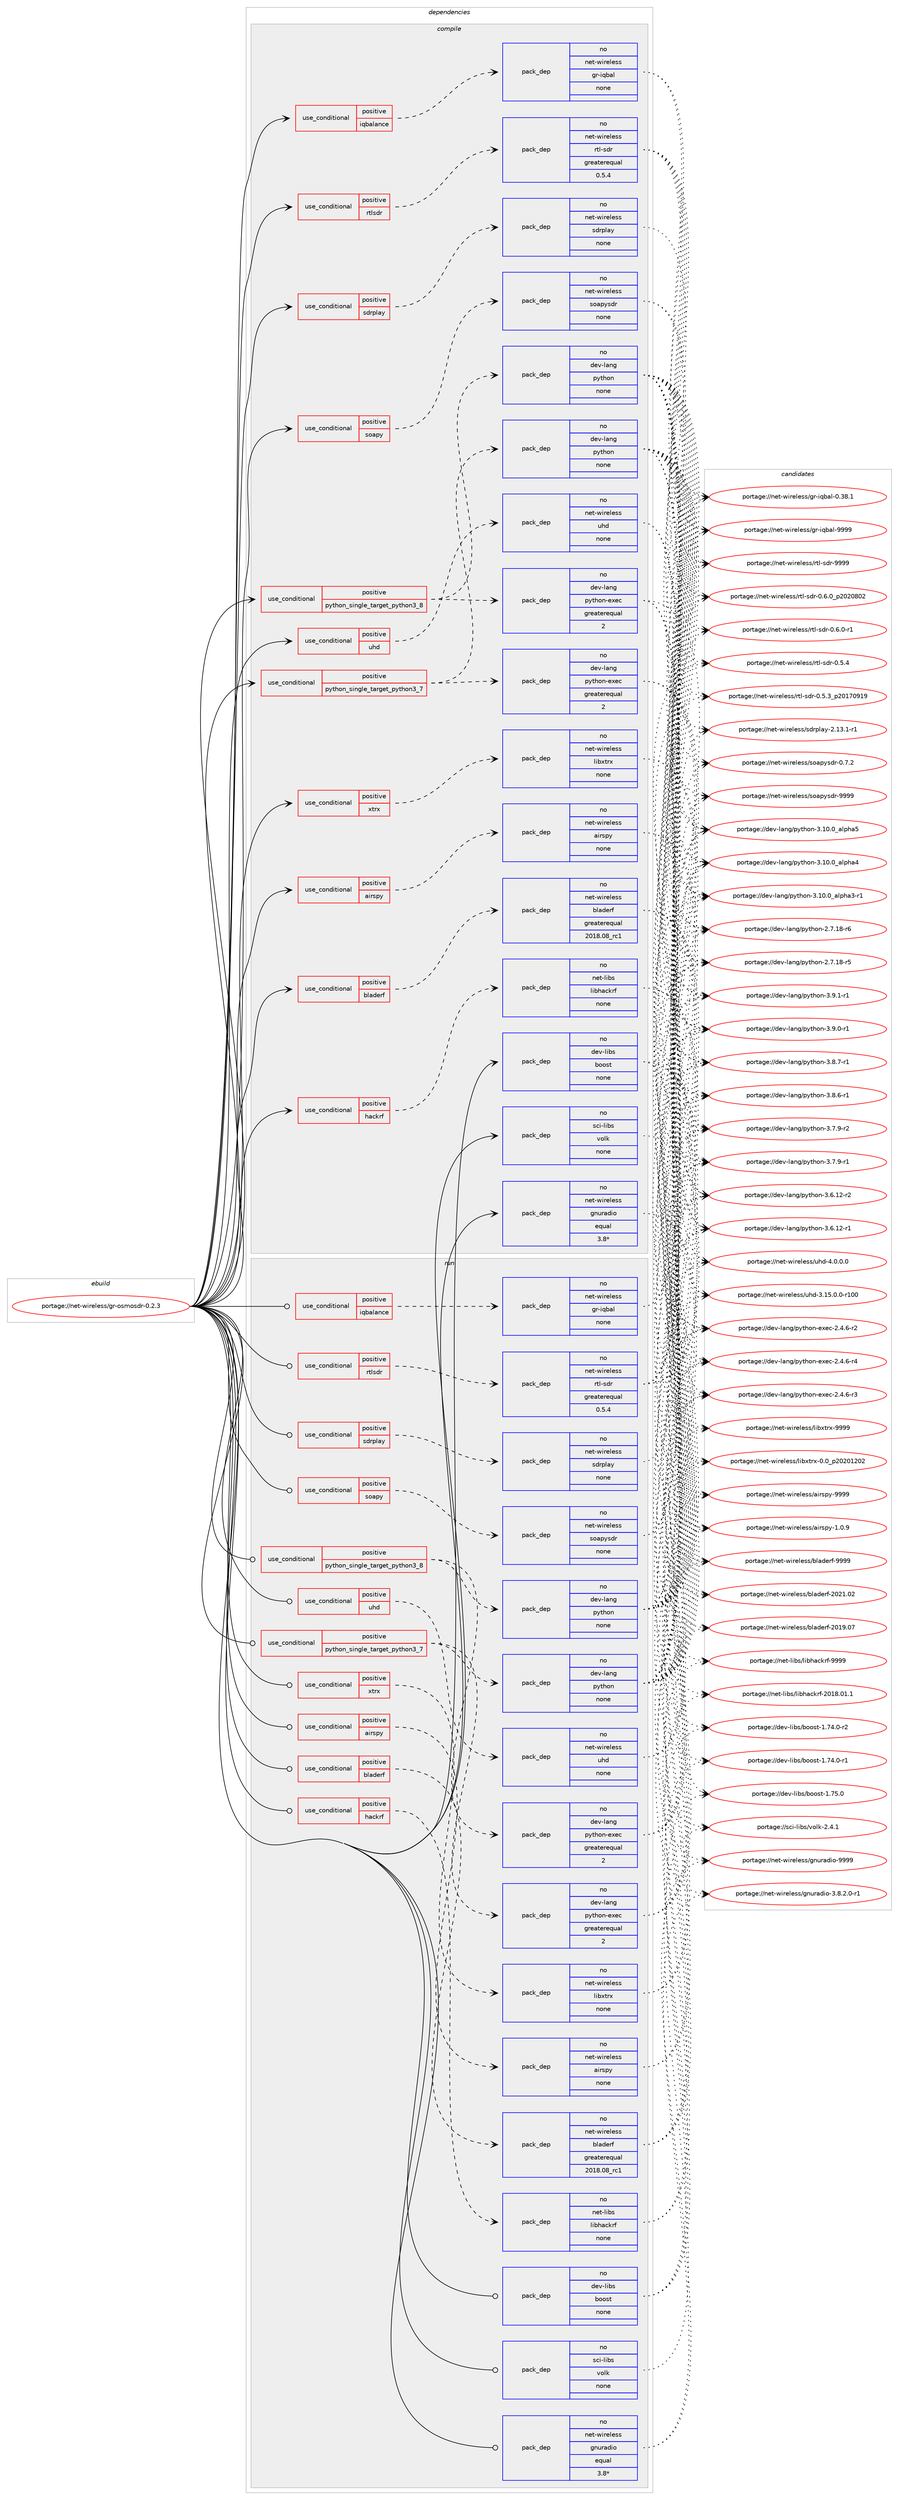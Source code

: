 digraph prolog {

# *************
# Graph options
# *************

newrank=true;
concentrate=true;
compound=true;
graph [rankdir=LR,fontname=Helvetica,fontsize=10,ranksep=1.5];#, ranksep=2.5, nodesep=0.2];
edge  [arrowhead=vee];
node  [fontname=Helvetica,fontsize=10];

# **********
# The ebuild
# **********

subgraph cluster_leftcol {
color=gray;
rank=same;
label=<<i>ebuild</i>>;
id [label="portage://net-wireless/gr-osmosdr-0.2.3", color=red, width=4, href="../net-wireless/gr-osmosdr-0.2.3.svg"];
}

# ****************
# The dependencies
# ****************

subgraph cluster_midcol {
color=gray;
label=<<i>dependencies</i>>;
subgraph cluster_compile {
fillcolor="#eeeeee";
style=filled;
label=<<i>compile</i>>;
subgraph cond3572 {
dependency12211 [label=<<TABLE BORDER="0" CELLBORDER="1" CELLSPACING="0" CELLPADDING="4"><TR><TD ROWSPAN="3" CELLPADDING="10">use_conditional</TD></TR><TR><TD>positive</TD></TR><TR><TD>airspy</TD></TR></TABLE>>, shape=none, color=red];
subgraph pack8531 {
dependency12212 [label=<<TABLE BORDER="0" CELLBORDER="1" CELLSPACING="0" CELLPADDING="4" WIDTH="220"><TR><TD ROWSPAN="6" CELLPADDING="30">pack_dep</TD></TR><TR><TD WIDTH="110">no</TD></TR><TR><TD>net-wireless</TD></TR><TR><TD>airspy</TD></TR><TR><TD>none</TD></TR><TR><TD></TD></TR></TABLE>>, shape=none, color=blue];
}
dependency12211:e -> dependency12212:w [weight=20,style="dashed",arrowhead="vee"];
}
id:e -> dependency12211:w [weight=20,style="solid",arrowhead="vee"];
subgraph cond3573 {
dependency12213 [label=<<TABLE BORDER="0" CELLBORDER="1" CELLSPACING="0" CELLPADDING="4"><TR><TD ROWSPAN="3" CELLPADDING="10">use_conditional</TD></TR><TR><TD>positive</TD></TR><TR><TD>bladerf</TD></TR></TABLE>>, shape=none, color=red];
subgraph pack8532 {
dependency12214 [label=<<TABLE BORDER="0" CELLBORDER="1" CELLSPACING="0" CELLPADDING="4" WIDTH="220"><TR><TD ROWSPAN="6" CELLPADDING="30">pack_dep</TD></TR><TR><TD WIDTH="110">no</TD></TR><TR><TD>net-wireless</TD></TR><TR><TD>bladerf</TD></TR><TR><TD>greaterequal</TD></TR><TR><TD>2018.08_rc1</TD></TR></TABLE>>, shape=none, color=blue];
}
dependency12213:e -> dependency12214:w [weight=20,style="dashed",arrowhead="vee"];
}
id:e -> dependency12213:w [weight=20,style="solid",arrowhead="vee"];
subgraph cond3574 {
dependency12215 [label=<<TABLE BORDER="0" CELLBORDER="1" CELLSPACING="0" CELLPADDING="4"><TR><TD ROWSPAN="3" CELLPADDING="10">use_conditional</TD></TR><TR><TD>positive</TD></TR><TR><TD>hackrf</TD></TR></TABLE>>, shape=none, color=red];
subgraph pack8533 {
dependency12216 [label=<<TABLE BORDER="0" CELLBORDER="1" CELLSPACING="0" CELLPADDING="4" WIDTH="220"><TR><TD ROWSPAN="6" CELLPADDING="30">pack_dep</TD></TR><TR><TD WIDTH="110">no</TD></TR><TR><TD>net-libs</TD></TR><TR><TD>libhackrf</TD></TR><TR><TD>none</TD></TR><TR><TD></TD></TR></TABLE>>, shape=none, color=blue];
}
dependency12215:e -> dependency12216:w [weight=20,style="dashed",arrowhead="vee"];
}
id:e -> dependency12215:w [weight=20,style="solid",arrowhead="vee"];
subgraph cond3575 {
dependency12217 [label=<<TABLE BORDER="0" CELLBORDER="1" CELLSPACING="0" CELLPADDING="4"><TR><TD ROWSPAN="3" CELLPADDING="10">use_conditional</TD></TR><TR><TD>positive</TD></TR><TR><TD>iqbalance</TD></TR></TABLE>>, shape=none, color=red];
subgraph pack8534 {
dependency12218 [label=<<TABLE BORDER="0" CELLBORDER="1" CELLSPACING="0" CELLPADDING="4" WIDTH="220"><TR><TD ROWSPAN="6" CELLPADDING="30">pack_dep</TD></TR><TR><TD WIDTH="110">no</TD></TR><TR><TD>net-wireless</TD></TR><TR><TD>gr-iqbal</TD></TR><TR><TD>none</TD></TR><TR><TD></TD></TR></TABLE>>, shape=none, color=blue];
}
dependency12217:e -> dependency12218:w [weight=20,style="dashed",arrowhead="vee"];
}
id:e -> dependency12217:w [weight=20,style="solid",arrowhead="vee"];
subgraph cond3576 {
dependency12219 [label=<<TABLE BORDER="0" CELLBORDER="1" CELLSPACING="0" CELLPADDING="4"><TR><TD ROWSPAN="3" CELLPADDING="10">use_conditional</TD></TR><TR><TD>positive</TD></TR><TR><TD>python_single_target_python3_7</TD></TR></TABLE>>, shape=none, color=red];
subgraph pack8535 {
dependency12220 [label=<<TABLE BORDER="0" CELLBORDER="1" CELLSPACING="0" CELLPADDING="4" WIDTH="220"><TR><TD ROWSPAN="6" CELLPADDING="30">pack_dep</TD></TR><TR><TD WIDTH="110">no</TD></TR><TR><TD>dev-lang</TD></TR><TR><TD>python</TD></TR><TR><TD>none</TD></TR><TR><TD></TD></TR></TABLE>>, shape=none, color=blue];
}
dependency12219:e -> dependency12220:w [weight=20,style="dashed",arrowhead="vee"];
subgraph pack8536 {
dependency12221 [label=<<TABLE BORDER="0" CELLBORDER="1" CELLSPACING="0" CELLPADDING="4" WIDTH="220"><TR><TD ROWSPAN="6" CELLPADDING="30">pack_dep</TD></TR><TR><TD WIDTH="110">no</TD></TR><TR><TD>dev-lang</TD></TR><TR><TD>python-exec</TD></TR><TR><TD>greaterequal</TD></TR><TR><TD>2</TD></TR></TABLE>>, shape=none, color=blue];
}
dependency12219:e -> dependency12221:w [weight=20,style="dashed",arrowhead="vee"];
}
id:e -> dependency12219:w [weight=20,style="solid",arrowhead="vee"];
subgraph cond3577 {
dependency12222 [label=<<TABLE BORDER="0" CELLBORDER="1" CELLSPACING="0" CELLPADDING="4"><TR><TD ROWSPAN="3" CELLPADDING="10">use_conditional</TD></TR><TR><TD>positive</TD></TR><TR><TD>python_single_target_python3_8</TD></TR></TABLE>>, shape=none, color=red];
subgraph pack8537 {
dependency12223 [label=<<TABLE BORDER="0" CELLBORDER="1" CELLSPACING="0" CELLPADDING="4" WIDTH="220"><TR><TD ROWSPAN="6" CELLPADDING="30">pack_dep</TD></TR><TR><TD WIDTH="110">no</TD></TR><TR><TD>dev-lang</TD></TR><TR><TD>python</TD></TR><TR><TD>none</TD></TR><TR><TD></TD></TR></TABLE>>, shape=none, color=blue];
}
dependency12222:e -> dependency12223:w [weight=20,style="dashed",arrowhead="vee"];
subgraph pack8538 {
dependency12224 [label=<<TABLE BORDER="0" CELLBORDER="1" CELLSPACING="0" CELLPADDING="4" WIDTH="220"><TR><TD ROWSPAN="6" CELLPADDING="30">pack_dep</TD></TR><TR><TD WIDTH="110">no</TD></TR><TR><TD>dev-lang</TD></TR><TR><TD>python-exec</TD></TR><TR><TD>greaterequal</TD></TR><TR><TD>2</TD></TR></TABLE>>, shape=none, color=blue];
}
dependency12222:e -> dependency12224:w [weight=20,style="dashed",arrowhead="vee"];
}
id:e -> dependency12222:w [weight=20,style="solid",arrowhead="vee"];
subgraph cond3578 {
dependency12225 [label=<<TABLE BORDER="0" CELLBORDER="1" CELLSPACING="0" CELLPADDING="4"><TR><TD ROWSPAN="3" CELLPADDING="10">use_conditional</TD></TR><TR><TD>positive</TD></TR><TR><TD>rtlsdr</TD></TR></TABLE>>, shape=none, color=red];
subgraph pack8539 {
dependency12226 [label=<<TABLE BORDER="0" CELLBORDER="1" CELLSPACING="0" CELLPADDING="4" WIDTH="220"><TR><TD ROWSPAN="6" CELLPADDING="30">pack_dep</TD></TR><TR><TD WIDTH="110">no</TD></TR><TR><TD>net-wireless</TD></TR><TR><TD>rtl-sdr</TD></TR><TR><TD>greaterequal</TD></TR><TR><TD>0.5.4</TD></TR></TABLE>>, shape=none, color=blue];
}
dependency12225:e -> dependency12226:w [weight=20,style="dashed",arrowhead="vee"];
}
id:e -> dependency12225:w [weight=20,style="solid",arrowhead="vee"];
subgraph cond3579 {
dependency12227 [label=<<TABLE BORDER="0" CELLBORDER="1" CELLSPACING="0" CELLPADDING="4"><TR><TD ROWSPAN="3" CELLPADDING="10">use_conditional</TD></TR><TR><TD>positive</TD></TR><TR><TD>sdrplay</TD></TR></TABLE>>, shape=none, color=red];
subgraph pack8540 {
dependency12228 [label=<<TABLE BORDER="0" CELLBORDER="1" CELLSPACING="0" CELLPADDING="4" WIDTH="220"><TR><TD ROWSPAN="6" CELLPADDING="30">pack_dep</TD></TR><TR><TD WIDTH="110">no</TD></TR><TR><TD>net-wireless</TD></TR><TR><TD>sdrplay</TD></TR><TR><TD>none</TD></TR><TR><TD></TD></TR></TABLE>>, shape=none, color=blue];
}
dependency12227:e -> dependency12228:w [weight=20,style="dashed",arrowhead="vee"];
}
id:e -> dependency12227:w [weight=20,style="solid",arrowhead="vee"];
subgraph cond3580 {
dependency12229 [label=<<TABLE BORDER="0" CELLBORDER="1" CELLSPACING="0" CELLPADDING="4"><TR><TD ROWSPAN="3" CELLPADDING="10">use_conditional</TD></TR><TR><TD>positive</TD></TR><TR><TD>soapy</TD></TR></TABLE>>, shape=none, color=red];
subgraph pack8541 {
dependency12230 [label=<<TABLE BORDER="0" CELLBORDER="1" CELLSPACING="0" CELLPADDING="4" WIDTH="220"><TR><TD ROWSPAN="6" CELLPADDING="30">pack_dep</TD></TR><TR><TD WIDTH="110">no</TD></TR><TR><TD>net-wireless</TD></TR><TR><TD>soapysdr</TD></TR><TR><TD>none</TD></TR><TR><TD></TD></TR></TABLE>>, shape=none, color=blue];
}
dependency12229:e -> dependency12230:w [weight=20,style="dashed",arrowhead="vee"];
}
id:e -> dependency12229:w [weight=20,style="solid",arrowhead="vee"];
subgraph cond3581 {
dependency12231 [label=<<TABLE BORDER="0" CELLBORDER="1" CELLSPACING="0" CELLPADDING="4"><TR><TD ROWSPAN="3" CELLPADDING="10">use_conditional</TD></TR><TR><TD>positive</TD></TR><TR><TD>uhd</TD></TR></TABLE>>, shape=none, color=red];
subgraph pack8542 {
dependency12232 [label=<<TABLE BORDER="0" CELLBORDER="1" CELLSPACING="0" CELLPADDING="4" WIDTH="220"><TR><TD ROWSPAN="6" CELLPADDING="30">pack_dep</TD></TR><TR><TD WIDTH="110">no</TD></TR><TR><TD>net-wireless</TD></TR><TR><TD>uhd</TD></TR><TR><TD>none</TD></TR><TR><TD></TD></TR></TABLE>>, shape=none, color=blue];
}
dependency12231:e -> dependency12232:w [weight=20,style="dashed",arrowhead="vee"];
}
id:e -> dependency12231:w [weight=20,style="solid",arrowhead="vee"];
subgraph cond3582 {
dependency12233 [label=<<TABLE BORDER="0" CELLBORDER="1" CELLSPACING="0" CELLPADDING="4"><TR><TD ROWSPAN="3" CELLPADDING="10">use_conditional</TD></TR><TR><TD>positive</TD></TR><TR><TD>xtrx</TD></TR></TABLE>>, shape=none, color=red];
subgraph pack8543 {
dependency12234 [label=<<TABLE BORDER="0" CELLBORDER="1" CELLSPACING="0" CELLPADDING="4" WIDTH="220"><TR><TD ROWSPAN="6" CELLPADDING="30">pack_dep</TD></TR><TR><TD WIDTH="110">no</TD></TR><TR><TD>net-wireless</TD></TR><TR><TD>libxtrx</TD></TR><TR><TD>none</TD></TR><TR><TD></TD></TR></TABLE>>, shape=none, color=blue];
}
dependency12233:e -> dependency12234:w [weight=20,style="dashed",arrowhead="vee"];
}
id:e -> dependency12233:w [weight=20,style="solid",arrowhead="vee"];
subgraph pack8544 {
dependency12235 [label=<<TABLE BORDER="0" CELLBORDER="1" CELLSPACING="0" CELLPADDING="4" WIDTH="220"><TR><TD ROWSPAN="6" CELLPADDING="30">pack_dep</TD></TR><TR><TD WIDTH="110">no</TD></TR><TR><TD>dev-libs</TD></TR><TR><TD>boost</TD></TR><TR><TD>none</TD></TR><TR><TD></TD></TR></TABLE>>, shape=none, color=blue];
}
id:e -> dependency12235:w [weight=20,style="solid",arrowhead="vee"];
subgraph pack8545 {
dependency12236 [label=<<TABLE BORDER="0" CELLBORDER="1" CELLSPACING="0" CELLPADDING="4" WIDTH="220"><TR><TD ROWSPAN="6" CELLPADDING="30">pack_dep</TD></TR><TR><TD WIDTH="110">no</TD></TR><TR><TD>net-wireless</TD></TR><TR><TD>gnuradio</TD></TR><TR><TD>equal</TD></TR><TR><TD>3.8*</TD></TR></TABLE>>, shape=none, color=blue];
}
id:e -> dependency12236:w [weight=20,style="solid",arrowhead="vee"];
subgraph pack8546 {
dependency12237 [label=<<TABLE BORDER="0" CELLBORDER="1" CELLSPACING="0" CELLPADDING="4" WIDTH="220"><TR><TD ROWSPAN="6" CELLPADDING="30">pack_dep</TD></TR><TR><TD WIDTH="110">no</TD></TR><TR><TD>sci-libs</TD></TR><TR><TD>volk</TD></TR><TR><TD>none</TD></TR><TR><TD></TD></TR></TABLE>>, shape=none, color=blue];
}
id:e -> dependency12237:w [weight=20,style="solid",arrowhead="vee"];
}
subgraph cluster_compileandrun {
fillcolor="#eeeeee";
style=filled;
label=<<i>compile and run</i>>;
}
subgraph cluster_run {
fillcolor="#eeeeee";
style=filled;
label=<<i>run</i>>;
subgraph cond3583 {
dependency12238 [label=<<TABLE BORDER="0" CELLBORDER="1" CELLSPACING="0" CELLPADDING="4"><TR><TD ROWSPAN="3" CELLPADDING="10">use_conditional</TD></TR><TR><TD>positive</TD></TR><TR><TD>airspy</TD></TR></TABLE>>, shape=none, color=red];
subgraph pack8547 {
dependency12239 [label=<<TABLE BORDER="0" CELLBORDER="1" CELLSPACING="0" CELLPADDING="4" WIDTH="220"><TR><TD ROWSPAN="6" CELLPADDING="30">pack_dep</TD></TR><TR><TD WIDTH="110">no</TD></TR><TR><TD>net-wireless</TD></TR><TR><TD>airspy</TD></TR><TR><TD>none</TD></TR><TR><TD></TD></TR></TABLE>>, shape=none, color=blue];
}
dependency12238:e -> dependency12239:w [weight=20,style="dashed",arrowhead="vee"];
}
id:e -> dependency12238:w [weight=20,style="solid",arrowhead="odot"];
subgraph cond3584 {
dependency12240 [label=<<TABLE BORDER="0" CELLBORDER="1" CELLSPACING="0" CELLPADDING="4"><TR><TD ROWSPAN="3" CELLPADDING="10">use_conditional</TD></TR><TR><TD>positive</TD></TR><TR><TD>bladerf</TD></TR></TABLE>>, shape=none, color=red];
subgraph pack8548 {
dependency12241 [label=<<TABLE BORDER="0" CELLBORDER="1" CELLSPACING="0" CELLPADDING="4" WIDTH="220"><TR><TD ROWSPAN="6" CELLPADDING="30">pack_dep</TD></TR><TR><TD WIDTH="110">no</TD></TR><TR><TD>net-wireless</TD></TR><TR><TD>bladerf</TD></TR><TR><TD>greaterequal</TD></TR><TR><TD>2018.08_rc1</TD></TR></TABLE>>, shape=none, color=blue];
}
dependency12240:e -> dependency12241:w [weight=20,style="dashed",arrowhead="vee"];
}
id:e -> dependency12240:w [weight=20,style="solid",arrowhead="odot"];
subgraph cond3585 {
dependency12242 [label=<<TABLE BORDER="0" CELLBORDER="1" CELLSPACING="0" CELLPADDING="4"><TR><TD ROWSPAN="3" CELLPADDING="10">use_conditional</TD></TR><TR><TD>positive</TD></TR><TR><TD>hackrf</TD></TR></TABLE>>, shape=none, color=red];
subgraph pack8549 {
dependency12243 [label=<<TABLE BORDER="0" CELLBORDER="1" CELLSPACING="0" CELLPADDING="4" WIDTH="220"><TR><TD ROWSPAN="6" CELLPADDING="30">pack_dep</TD></TR><TR><TD WIDTH="110">no</TD></TR><TR><TD>net-libs</TD></TR><TR><TD>libhackrf</TD></TR><TR><TD>none</TD></TR><TR><TD></TD></TR></TABLE>>, shape=none, color=blue];
}
dependency12242:e -> dependency12243:w [weight=20,style="dashed",arrowhead="vee"];
}
id:e -> dependency12242:w [weight=20,style="solid",arrowhead="odot"];
subgraph cond3586 {
dependency12244 [label=<<TABLE BORDER="0" CELLBORDER="1" CELLSPACING="0" CELLPADDING="4"><TR><TD ROWSPAN="3" CELLPADDING="10">use_conditional</TD></TR><TR><TD>positive</TD></TR><TR><TD>iqbalance</TD></TR></TABLE>>, shape=none, color=red];
subgraph pack8550 {
dependency12245 [label=<<TABLE BORDER="0" CELLBORDER="1" CELLSPACING="0" CELLPADDING="4" WIDTH="220"><TR><TD ROWSPAN="6" CELLPADDING="30">pack_dep</TD></TR><TR><TD WIDTH="110">no</TD></TR><TR><TD>net-wireless</TD></TR><TR><TD>gr-iqbal</TD></TR><TR><TD>none</TD></TR><TR><TD></TD></TR></TABLE>>, shape=none, color=blue];
}
dependency12244:e -> dependency12245:w [weight=20,style="dashed",arrowhead="vee"];
}
id:e -> dependency12244:w [weight=20,style="solid",arrowhead="odot"];
subgraph cond3587 {
dependency12246 [label=<<TABLE BORDER="0" CELLBORDER="1" CELLSPACING="0" CELLPADDING="4"><TR><TD ROWSPAN="3" CELLPADDING="10">use_conditional</TD></TR><TR><TD>positive</TD></TR><TR><TD>python_single_target_python3_7</TD></TR></TABLE>>, shape=none, color=red];
subgraph pack8551 {
dependency12247 [label=<<TABLE BORDER="0" CELLBORDER="1" CELLSPACING="0" CELLPADDING="4" WIDTH="220"><TR><TD ROWSPAN="6" CELLPADDING="30">pack_dep</TD></TR><TR><TD WIDTH="110">no</TD></TR><TR><TD>dev-lang</TD></TR><TR><TD>python</TD></TR><TR><TD>none</TD></TR><TR><TD></TD></TR></TABLE>>, shape=none, color=blue];
}
dependency12246:e -> dependency12247:w [weight=20,style="dashed",arrowhead="vee"];
subgraph pack8552 {
dependency12248 [label=<<TABLE BORDER="0" CELLBORDER="1" CELLSPACING="0" CELLPADDING="4" WIDTH="220"><TR><TD ROWSPAN="6" CELLPADDING="30">pack_dep</TD></TR><TR><TD WIDTH="110">no</TD></TR><TR><TD>dev-lang</TD></TR><TR><TD>python-exec</TD></TR><TR><TD>greaterequal</TD></TR><TR><TD>2</TD></TR></TABLE>>, shape=none, color=blue];
}
dependency12246:e -> dependency12248:w [weight=20,style="dashed",arrowhead="vee"];
}
id:e -> dependency12246:w [weight=20,style="solid",arrowhead="odot"];
subgraph cond3588 {
dependency12249 [label=<<TABLE BORDER="0" CELLBORDER="1" CELLSPACING="0" CELLPADDING="4"><TR><TD ROWSPAN="3" CELLPADDING="10">use_conditional</TD></TR><TR><TD>positive</TD></TR><TR><TD>python_single_target_python3_8</TD></TR></TABLE>>, shape=none, color=red];
subgraph pack8553 {
dependency12250 [label=<<TABLE BORDER="0" CELLBORDER="1" CELLSPACING="0" CELLPADDING="4" WIDTH="220"><TR><TD ROWSPAN="6" CELLPADDING="30">pack_dep</TD></TR><TR><TD WIDTH="110">no</TD></TR><TR><TD>dev-lang</TD></TR><TR><TD>python</TD></TR><TR><TD>none</TD></TR><TR><TD></TD></TR></TABLE>>, shape=none, color=blue];
}
dependency12249:e -> dependency12250:w [weight=20,style="dashed",arrowhead="vee"];
subgraph pack8554 {
dependency12251 [label=<<TABLE BORDER="0" CELLBORDER="1" CELLSPACING="0" CELLPADDING="4" WIDTH="220"><TR><TD ROWSPAN="6" CELLPADDING="30">pack_dep</TD></TR><TR><TD WIDTH="110">no</TD></TR><TR><TD>dev-lang</TD></TR><TR><TD>python-exec</TD></TR><TR><TD>greaterequal</TD></TR><TR><TD>2</TD></TR></TABLE>>, shape=none, color=blue];
}
dependency12249:e -> dependency12251:w [weight=20,style="dashed",arrowhead="vee"];
}
id:e -> dependency12249:w [weight=20,style="solid",arrowhead="odot"];
subgraph cond3589 {
dependency12252 [label=<<TABLE BORDER="0" CELLBORDER="1" CELLSPACING="0" CELLPADDING="4"><TR><TD ROWSPAN="3" CELLPADDING="10">use_conditional</TD></TR><TR><TD>positive</TD></TR><TR><TD>rtlsdr</TD></TR></TABLE>>, shape=none, color=red];
subgraph pack8555 {
dependency12253 [label=<<TABLE BORDER="0" CELLBORDER="1" CELLSPACING="0" CELLPADDING="4" WIDTH="220"><TR><TD ROWSPAN="6" CELLPADDING="30">pack_dep</TD></TR><TR><TD WIDTH="110">no</TD></TR><TR><TD>net-wireless</TD></TR><TR><TD>rtl-sdr</TD></TR><TR><TD>greaterequal</TD></TR><TR><TD>0.5.4</TD></TR></TABLE>>, shape=none, color=blue];
}
dependency12252:e -> dependency12253:w [weight=20,style="dashed",arrowhead="vee"];
}
id:e -> dependency12252:w [weight=20,style="solid",arrowhead="odot"];
subgraph cond3590 {
dependency12254 [label=<<TABLE BORDER="0" CELLBORDER="1" CELLSPACING="0" CELLPADDING="4"><TR><TD ROWSPAN="3" CELLPADDING="10">use_conditional</TD></TR><TR><TD>positive</TD></TR><TR><TD>sdrplay</TD></TR></TABLE>>, shape=none, color=red];
subgraph pack8556 {
dependency12255 [label=<<TABLE BORDER="0" CELLBORDER="1" CELLSPACING="0" CELLPADDING="4" WIDTH="220"><TR><TD ROWSPAN="6" CELLPADDING="30">pack_dep</TD></TR><TR><TD WIDTH="110">no</TD></TR><TR><TD>net-wireless</TD></TR><TR><TD>sdrplay</TD></TR><TR><TD>none</TD></TR><TR><TD></TD></TR></TABLE>>, shape=none, color=blue];
}
dependency12254:e -> dependency12255:w [weight=20,style="dashed",arrowhead="vee"];
}
id:e -> dependency12254:w [weight=20,style="solid",arrowhead="odot"];
subgraph cond3591 {
dependency12256 [label=<<TABLE BORDER="0" CELLBORDER="1" CELLSPACING="0" CELLPADDING="4"><TR><TD ROWSPAN="3" CELLPADDING="10">use_conditional</TD></TR><TR><TD>positive</TD></TR><TR><TD>soapy</TD></TR></TABLE>>, shape=none, color=red];
subgraph pack8557 {
dependency12257 [label=<<TABLE BORDER="0" CELLBORDER="1" CELLSPACING="0" CELLPADDING="4" WIDTH="220"><TR><TD ROWSPAN="6" CELLPADDING="30">pack_dep</TD></TR><TR><TD WIDTH="110">no</TD></TR><TR><TD>net-wireless</TD></TR><TR><TD>soapysdr</TD></TR><TR><TD>none</TD></TR><TR><TD></TD></TR></TABLE>>, shape=none, color=blue];
}
dependency12256:e -> dependency12257:w [weight=20,style="dashed",arrowhead="vee"];
}
id:e -> dependency12256:w [weight=20,style="solid",arrowhead="odot"];
subgraph cond3592 {
dependency12258 [label=<<TABLE BORDER="0" CELLBORDER="1" CELLSPACING="0" CELLPADDING="4"><TR><TD ROWSPAN="3" CELLPADDING="10">use_conditional</TD></TR><TR><TD>positive</TD></TR><TR><TD>uhd</TD></TR></TABLE>>, shape=none, color=red];
subgraph pack8558 {
dependency12259 [label=<<TABLE BORDER="0" CELLBORDER="1" CELLSPACING="0" CELLPADDING="4" WIDTH="220"><TR><TD ROWSPAN="6" CELLPADDING="30">pack_dep</TD></TR><TR><TD WIDTH="110">no</TD></TR><TR><TD>net-wireless</TD></TR><TR><TD>uhd</TD></TR><TR><TD>none</TD></TR><TR><TD></TD></TR></TABLE>>, shape=none, color=blue];
}
dependency12258:e -> dependency12259:w [weight=20,style="dashed",arrowhead="vee"];
}
id:e -> dependency12258:w [weight=20,style="solid",arrowhead="odot"];
subgraph cond3593 {
dependency12260 [label=<<TABLE BORDER="0" CELLBORDER="1" CELLSPACING="0" CELLPADDING="4"><TR><TD ROWSPAN="3" CELLPADDING="10">use_conditional</TD></TR><TR><TD>positive</TD></TR><TR><TD>xtrx</TD></TR></TABLE>>, shape=none, color=red];
subgraph pack8559 {
dependency12261 [label=<<TABLE BORDER="0" CELLBORDER="1" CELLSPACING="0" CELLPADDING="4" WIDTH="220"><TR><TD ROWSPAN="6" CELLPADDING="30">pack_dep</TD></TR><TR><TD WIDTH="110">no</TD></TR><TR><TD>net-wireless</TD></TR><TR><TD>libxtrx</TD></TR><TR><TD>none</TD></TR><TR><TD></TD></TR></TABLE>>, shape=none, color=blue];
}
dependency12260:e -> dependency12261:w [weight=20,style="dashed",arrowhead="vee"];
}
id:e -> dependency12260:w [weight=20,style="solid",arrowhead="odot"];
subgraph pack8560 {
dependency12262 [label=<<TABLE BORDER="0" CELLBORDER="1" CELLSPACING="0" CELLPADDING="4" WIDTH="220"><TR><TD ROWSPAN="6" CELLPADDING="30">pack_dep</TD></TR><TR><TD WIDTH="110">no</TD></TR><TR><TD>dev-libs</TD></TR><TR><TD>boost</TD></TR><TR><TD>none</TD></TR><TR><TD></TD></TR></TABLE>>, shape=none, color=blue];
}
id:e -> dependency12262:w [weight=20,style="solid",arrowhead="odot"];
subgraph pack8561 {
dependency12263 [label=<<TABLE BORDER="0" CELLBORDER="1" CELLSPACING="0" CELLPADDING="4" WIDTH="220"><TR><TD ROWSPAN="6" CELLPADDING="30">pack_dep</TD></TR><TR><TD WIDTH="110">no</TD></TR><TR><TD>net-wireless</TD></TR><TR><TD>gnuradio</TD></TR><TR><TD>equal</TD></TR><TR><TD>3.8*</TD></TR></TABLE>>, shape=none, color=blue];
}
id:e -> dependency12263:w [weight=20,style="solid",arrowhead="odot"];
subgraph pack8562 {
dependency12264 [label=<<TABLE BORDER="0" CELLBORDER="1" CELLSPACING="0" CELLPADDING="4" WIDTH="220"><TR><TD ROWSPAN="6" CELLPADDING="30">pack_dep</TD></TR><TR><TD WIDTH="110">no</TD></TR><TR><TD>sci-libs</TD></TR><TR><TD>volk</TD></TR><TR><TD>none</TD></TR><TR><TD></TD></TR></TABLE>>, shape=none, color=blue];
}
id:e -> dependency12264:w [weight=20,style="solid",arrowhead="odot"];
}
}

# **************
# The candidates
# **************

subgraph cluster_choices {
rank=same;
color=gray;
label=<<i>candidates</i>>;

subgraph choice8531 {
color=black;
nodesep=1;
choice1101011164511910511410110810111511547971051141151121214557575757 [label="portage://net-wireless/airspy-9999", color=red, width=4,href="../net-wireless/airspy-9999.svg"];
choice110101116451191051141011081011151154797105114115112121454946484657 [label="portage://net-wireless/airspy-1.0.9", color=red, width=4,href="../net-wireless/airspy-1.0.9.svg"];
dependency12212:e -> choice1101011164511910511410110810111511547971051141151121214557575757:w [style=dotted,weight="100"];
dependency12212:e -> choice110101116451191051141011081011151154797105114115112121454946484657:w [style=dotted,weight="100"];
}
subgraph choice8532 {
color=black;
nodesep=1;
choice110101116451191051141011081011151154798108971001011141024557575757 [label="portage://net-wireless/bladerf-9999", color=red, width=4,href="../net-wireless/bladerf-9999.svg"];
choice110101116451191051141011081011151154798108971001011141024550485049464850 [label="portage://net-wireless/bladerf-2021.02", color=red, width=4,href="../net-wireless/bladerf-2021.02.svg"];
choice110101116451191051141011081011151154798108971001011141024550484957464855 [label="portage://net-wireless/bladerf-2019.07", color=red, width=4,href="../net-wireless/bladerf-2019.07.svg"];
dependency12214:e -> choice110101116451191051141011081011151154798108971001011141024557575757:w [style=dotted,weight="100"];
dependency12214:e -> choice110101116451191051141011081011151154798108971001011141024550485049464850:w [style=dotted,weight="100"];
dependency12214:e -> choice110101116451191051141011081011151154798108971001011141024550484957464855:w [style=dotted,weight="100"];
}
subgraph choice8533 {
color=black;
nodesep=1;
choice1101011164510810598115471081059810497991071141024557575757 [label="portage://net-libs/libhackrf-9999", color=red, width=4,href="../net-libs/libhackrf-9999.svg"];
choice11010111645108105981154710810598104979910711410245504849564648494649 [label="portage://net-libs/libhackrf-2018.01.1", color=red, width=4,href="../net-libs/libhackrf-2018.01.1.svg"];
dependency12216:e -> choice1101011164510810598115471081059810497991071141024557575757:w [style=dotted,weight="100"];
dependency12216:e -> choice11010111645108105981154710810598104979910711410245504849564648494649:w [style=dotted,weight="100"];
}
subgraph choice8534 {
color=black;
nodesep=1;
choice11010111645119105114101108101115115471031144510511398971084557575757 [label="portage://net-wireless/gr-iqbal-9999", color=red, width=4,href="../net-wireless/gr-iqbal-9999.svg"];
choice110101116451191051141011081011151154710311445105113989710845484651564649 [label="portage://net-wireless/gr-iqbal-0.38.1", color=red, width=4,href="../net-wireless/gr-iqbal-0.38.1.svg"];
dependency12218:e -> choice11010111645119105114101108101115115471031144510511398971084557575757:w [style=dotted,weight="100"];
dependency12218:e -> choice110101116451191051141011081011151154710311445105113989710845484651564649:w [style=dotted,weight="100"];
}
subgraph choice8535 {
color=black;
nodesep=1;
choice1001011184510897110103471121211161041111104551465746494511449 [label="portage://dev-lang/python-3.9.1-r1", color=red, width=4,href="../dev-lang/python-3.9.1-r1.svg"];
choice1001011184510897110103471121211161041111104551465746484511449 [label="portage://dev-lang/python-3.9.0-r1", color=red, width=4,href="../dev-lang/python-3.9.0-r1.svg"];
choice1001011184510897110103471121211161041111104551465646554511449 [label="portage://dev-lang/python-3.8.7-r1", color=red, width=4,href="../dev-lang/python-3.8.7-r1.svg"];
choice1001011184510897110103471121211161041111104551465646544511449 [label="portage://dev-lang/python-3.8.6-r1", color=red, width=4,href="../dev-lang/python-3.8.6-r1.svg"];
choice1001011184510897110103471121211161041111104551465546574511450 [label="portage://dev-lang/python-3.7.9-r2", color=red, width=4,href="../dev-lang/python-3.7.9-r2.svg"];
choice1001011184510897110103471121211161041111104551465546574511449 [label="portage://dev-lang/python-3.7.9-r1", color=red, width=4,href="../dev-lang/python-3.7.9-r1.svg"];
choice100101118451089711010347112121116104111110455146544649504511450 [label="portage://dev-lang/python-3.6.12-r2", color=red, width=4,href="../dev-lang/python-3.6.12-r2.svg"];
choice100101118451089711010347112121116104111110455146544649504511449 [label="portage://dev-lang/python-3.6.12-r1", color=red, width=4,href="../dev-lang/python-3.6.12-r1.svg"];
choice1001011184510897110103471121211161041111104551464948464895971081121049753 [label="portage://dev-lang/python-3.10.0_alpha5", color=red, width=4,href="../dev-lang/python-3.10.0_alpha5.svg"];
choice1001011184510897110103471121211161041111104551464948464895971081121049752 [label="portage://dev-lang/python-3.10.0_alpha4", color=red, width=4,href="../dev-lang/python-3.10.0_alpha4.svg"];
choice10010111845108971101034711212111610411111045514649484648959710811210497514511449 [label="portage://dev-lang/python-3.10.0_alpha3-r1", color=red, width=4,href="../dev-lang/python-3.10.0_alpha3-r1.svg"];
choice100101118451089711010347112121116104111110455046554649564511454 [label="portage://dev-lang/python-2.7.18-r6", color=red, width=4,href="../dev-lang/python-2.7.18-r6.svg"];
choice100101118451089711010347112121116104111110455046554649564511453 [label="portage://dev-lang/python-2.7.18-r5", color=red, width=4,href="../dev-lang/python-2.7.18-r5.svg"];
dependency12220:e -> choice1001011184510897110103471121211161041111104551465746494511449:w [style=dotted,weight="100"];
dependency12220:e -> choice1001011184510897110103471121211161041111104551465746484511449:w [style=dotted,weight="100"];
dependency12220:e -> choice1001011184510897110103471121211161041111104551465646554511449:w [style=dotted,weight="100"];
dependency12220:e -> choice1001011184510897110103471121211161041111104551465646544511449:w [style=dotted,weight="100"];
dependency12220:e -> choice1001011184510897110103471121211161041111104551465546574511450:w [style=dotted,weight="100"];
dependency12220:e -> choice1001011184510897110103471121211161041111104551465546574511449:w [style=dotted,weight="100"];
dependency12220:e -> choice100101118451089711010347112121116104111110455146544649504511450:w [style=dotted,weight="100"];
dependency12220:e -> choice100101118451089711010347112121116104111110455146544649504511449:w [style=dotted,weight="100"];
dependency12220:e -> choice1001011184510897110103471121211161041111104551464948464895971081121049753:w [style=dotted,weight="100"];
dependency12220:e -> choice1001011184510897110103471121211161041111104551464948464895971081121049752:w [style=dotted,weight="100"];
dependency12220:e -> choice10010111845108971101034711212111610411111045514649484648959710811210497514511449:w [style=dotted,weight="100"];
dependency12220:e -> choice100101118451089711010347112121116104111110455046554649564511454:w [style=dotted,weight="100"];
dependency12220:e -> choice100101118451089711010347112121116104111110455046554649564511453:w [style=dotted,weight="100"];
}
subgraph choice8536 {
color=black;
nodesep=1;
choice10010111845108971101034711212111610411111045101120101994550465246544511452 [label="portage://dev-lang/python-exec-2.4.6-r4", color=red, width=4,href="../dev-lang/python-exec-2.4.6-r4.svg"];
choice10010111845108971101034711212111610411111045101120101994550465246544511451 [label="portage://dev-lang/python-exec-2.4.6-r3", color=red, width=4,href="../dev-lang/python-exec-2.4.6-r3.svg"];
choice10010111845108971101034711212111610411111045101120101994550465246544511450 [label="portage://dev-lang/python-exec-2.4.6-r2", color=red, width=4,href="../dev-lang/python-exec-2.4.6-r2.svg"];
dependency12221:e -> choice10010111845108971101034711212111610411111045101120101994550465246544511452:w [style=dotted,weight="100"];
dependency12221:e -> choice10010111845108971101034711212111610411111045101120101994550465246544511451:w [style=dotted,weight="100"];
dependency12221:e -> choice10010111845108971101034711212111610411111045101120101994550465246544511450:w [style=dotted,weight="100"];
}
subgraph choice8537 {
color=black;
nodesep=1;
choice1001011184510897110103471121211161041111104551465746494511449 [label="portage://dev-lang/python-3.9.1-r1", color=red, width=4,href="../dev-lang/python-3.9.1-r1.svg"];
choice1001011184510897110103471121211161041111104551465746484511449 [label="portage://dev-lang/python-3.9.0-r1", color=red, width=4,href="../dev-lang/python-3.9.0-r1.svg"];
choice1001011184510897110103471121211161041111104551465646554511449 [label="portage://dev-lang/python-3.8.7-r1", color=red, width=4,href="../dev-lang/python-3.8.7-r1.svg"];
choice1001011184510897110103471121211161041111104551465646544511449 [label="portage://dev-lang/python-3.8.6-r1", color=red, width=4,href="../dev-lang/python-3.8.6-r1.svg"];
choice1001011184510897110103471121211161041111104551465546574511450 [label="portage://dev-lang/python-3.7.9-r2", color=red, width=4,href="../dev-lang/python-3.7.9-r2.svg"];
choice1001011184510897110103471121211161041111104551465546574511449 [label="portage://dev-lang/python-3.7.9-r1", color=red, width=4,href="../dev-lang/python-3.7.9-r1.svg"];
choice100101118451089711010347112121116104111110455146544649504511450 [label="portage://dev-lang/python-3.6.12-r2", color=red, width=4,href="../dev-lang/python-3.6.12-r2.svg"];
choice100101118451089711010347112121116104111110455146544649504511449 [label="portage://dev-lang/python-3.6.12-r1", color=red, width=4,href="../dev-lang/python-3.6.12-r1.svg"];
choice1001011184510897110103471121211161041111104551464948464895971081121049753 [label="portage://dev-lang/python-3.10.0_alpha5", color=red, width=4,href="../dev-lang/python-3.10.0_alpha5.svg"];
choice1001011184510897110103471121211161041111104551464948464895971081121049752 [label="portage://dev-lang/python-3.10.0_alpha4", color=red, width=4,href="../dev-lang/python-3.10.0_alpha4.svg"];
choice10010111845108971101034711212111610411111045514649484648959710811210497514511449 [label="portage://dev-lang/python-3.10.0_alpha3-r1", color=red, width=4,href="../dev-lang/python-3.10.0_alpha3-r1.svg"];
choice100101118451089711010347112121116104111110455046554649564511454 [label="portage://dev-lang/python-2.7.18-r6", color=red, width=4,href="../dev-lang/python-2.7.18-r6.svg"];
choice100101118451089711010347112121116104111110455046554649564511453 [label="portage://dev-lang/python-2.7.18-r5", color=red, width=4,href="../dev-lang/python-2.7.18-r5.svg"];
dependency12223:e -> choice1001011184510897110103471121211161041111104551465746494511449:w [style=dotted,weight="100"];
dependency12223:e -> choice1001011184510897110103471121211161041111104551465746484511449:w [style=dotted,weight="100"];
dependency12223:e -> choice1001011184510897110103471121211161041111104551465646554511449:w [style=dotted,weight="100"];
dependency12223:e -> choice1001011184510897110103471121211161041111104551465646544511449:w [style=dotted,weight="100"];
dependency12223:e -> choice1001011184510897110103471121211161041111104551465546574511450:w [style=dotted,weight="100"];
dependency12223:e -> choice1001011184510897110103471121211161041111104551465546574511449:w [style=dotted,weight="100"];
dependency12223:e -> choice100101118451089711010347112121116104111110455146544649504511450:w [style=dotted,weight="100"];
dependency12223:e -> choice100101118451089711010347112121116104111110455146544649504511449:w [style=dotted,weight="100"];
dependency12223:e -> choice1001011184510897110103471121211161041111104551464948464895971081121049753:w [style=dotted,weight="100"];
dependency12223:e -> choice1001011184510897110103471121211161041111104551464948464895971081121049752:w [style=dotted,weight="100"];
dependency12223:e -> choice10010111845108971101034711212111610411111045514649484648959710811210497514511449:w [style=dotted,weight="100"];
dependency12223:e -> choice100101118451089711010347112121116104111110455046554649564511454:w [style=dotted,weight="100"];
dependency12223:e -> choice100101118451089711010347112121116104111110455046554649564511453:w [style=dotted,weight="100"];
}
subgraph choice8538 {
color=black;
nodesep=1;
choice10010111845108971101034711212111610411111045101120101994550465246544511452 [label="portage://dev-lang/python-exec-2.4.6-r4", color=red, width=4,href="../dev-lang/python-exec-2.4.6-r4.svg"];
choice10010111845108971101034711212111610411111045101120101994550465246544511451 [label="portage://dev-lang/python-exec-2.4.6-r3", color=red, width=4,href="../dev-lang/python-exec-2.4.6-r3.svg"];
choice10010111845108971101034711212111610411111045101120101994550465246544511450 [label="portage://dev-lang/python-exec-2.4.6-r2", color=red, width=4,href="../dev-lang/python-exec-2.4.6-r2.svg"];
dependency12224:e -> choice10010111845108971101034711212111610411111045101120101994550465246544511452:w [style=dotted,weight="100"];
dependency12224:e -> choice10010111845108971101034711212111610411111045101120101994550465246544511451:w [style=dotted,weight="100"];
dependency12224:e -> choice10010111845108971101034711212111610411111045101120101994550465246544511450:w [style=dotted,weight="100"];
}
subgraph choice8539 {
color=black;
nodesep=1;
choice1101011164511910511410110810111511547114116108451151001144557575757 [label="portage://net-wireless/rtl-sdr-9999", color=red, width=4,href="../net-wireless/rtl-sdr-9999.svg"];
choice1101011164511910511410110810111511547114116108451151001144548465446489511250485048564850 [label="portage://net-wireless/rtl-sdr-0.6.0_p2020802", color=red, width=4,href="../net-wireless/rtl-sdr-0.6.0_p2020802.svg"];
choice1101011164511910511410110810111511547114116108451151001144548465446484511449 [label="portage://net-wireless/rtl-sdr-0.6.0-r1", color=red, width=4,href="../net-wireless/rtl-sdr-0.6.0-r1.svg"];
choice110101116451191051141011081011151154711411610845115100114454846534652 [label="portage://net-wireless/rtl-sdr-0.5.4", color=red, width=4,href="../net-wireless/rtl-sdr-0.5.4.svg"];
choice110101116451191051141011081011151154711411610845115100114454846534651951125048495548574957 [label="portage://net-wireless/rtl-sdr-0.5.3_p20170919", color=red, width=4,href="../net-wireless/rtl-sdr-0.5.3_p20170919.svg"];
dependency12226:e -> choice1101011164511910511410110810111511547114116108451151001144557575757:w [style=dotted,weight="100"];
dependency12226:e -> choice1101011164511910511410110810111511547114116108451151001144548465446489511250485048564850:w [style=dotted,weight="100"];
dependency12226:e -> choice1101011164511910511410110810111511547114116108451151001144548465446484511449:w [style=dotted,weight="100"];
dependency12226:e -> choice110101116451191051141011081011151154711411610845115100114454846534652:w [style=dotted,weight="100"];
dependency12226:e -> choice110101116451191051141011081011151154711411610845115100114454846534651951125048495548574957:w [style=dotted,weight="100"];
}
subgraph choice8540 {
color=black;
nodesep=1;
choice110101116451191051141011081011151154711510011411210897121455046495146494511449 [label="portage://net-wireless/sdrplay-2.13.1-r1", color=red, width=4,href="../net-wireless/sdrplay-2.13.1-r1.svg"];
dependency12228:e -> choice110101116451191051141011081011151154711510011411210897121455046495146494511449:w [style=dotted,weight="100"];
}
subgraph choice8541 {
color=black;
nodesep=1;
choice1101011164511910511410110810111511547115111971121211151001144557575757 [label="portage://net-wireless/soapysdr-9999", color=red, width=4,href="../net-wireless/soapysdr-9999.svg"];
choice110101116451191051141011081011151154711511197112121115100114454846554650 [label="portage://net-wireless/soapysdr-0.7.2", color=red, width=4,href="../net-wireless/soapysdr-0.7.2.svg"];
dependency12230:e -> choice1101011164511910511410110810111511547115111971121211151001144557575757:w [style=dotted,weight="100"];
dependency12230:e -> choice110101116451191051141011081011151154711511197112121115100114454846554650:w [style=dotted,weight="100"];
}
subgraph choice8542 {
color=black;
nodesep=1;
choice11010111645119105114101108101115115471171041004552464846484648 [label="portage://net-wireless/uhd-4.0.0.0", color=red, width=4,href="../net-wireless/uhd-4.0.0.0.svg"];
choice110101116451191051141011081011151154711710410045514649534648464845114494848 [label="portage://net-wireless/uhd-3.15.0.0-r100", color=red, width=4,href="../net-wireless/uhd-3.15.0.0-r100.svg"];
dependency12232:e -> choice11010111645119105114101108101115115471171041004552464846484648:w [style=dotted,weight="100"];
dependency12232:e -> choice110101116451191051141011081011151154711710410045514649534648464845114494848:w [style=dotted,weight="100"];
}
subgraph choice8543 {
color=black;
nodesep=1;
choice1101011164511910511410110810111511547108105981201161141204557575757 [label="portage://net-wireless/libxtrx-9999", color=red, width=4,href="../net-wireless/libxtrx-9999.svg"];
choice11010111645119105114101108101115115471081059812011611412045484648951125048504849504850 [label="portage://net-wireless/libxtrx-0.0_p20201202", color=red, width=4,href="../net-wireless/libxtrx-0.0_p20201202.svg"];
dependency12234:e -> choice1101011164511910511410110810111511547108105981201161141204557575757:w [style=dotted,weight="100"];
dependency12234:e -> choice11010111645119105114101108101115115471081059812011611412045484648951125048504849504850:w [style=dotted,weight="100"];
}
subgraph choice8544 {
color=black;
nodesep=1;
choice1001011184510810598115479811111111511645494655534648 [label="portage://dev-libs/boost-1.75.0", color=red, width=4,href="../dev-libs/boost-1.75.0.svg"];
choice10010111845108105981154798111111115116454946555246484511450 [label="portage://dev-libs/boost-1.74.0-r2", color=red, width=4,href="../dev-libs/boost-1.74.0-r2.svg"];
choice10010111845108105981154798111111115116454946555246484511449 [label="portage://dev-libs/boost-1.74.0-r1", color=red, width=4,href="../dev-libs/boost-1.74.0-r1.svg"];
dependency12235:e -> choice1001011184510810598115479811111111511645494655534648:w [style=dotted,weight="100"];
dependency12235:e -> choice10010111845108105981154798111111115116454946555246484511450:w [style=dotted,weight="100"];
dependency12235:e -> choice10010111845108105981154798111111115116454946555246484511449:w [style=dotted,weight="100"];
}
subgraph choice8545 {
color=black;
nodesep=1;
choice1101011164511910511410110810111511547103110117114971001051114557575757 [label="portage://net-wireless/gnuradio-9999", color=red, width=4,href="../net-wireless/gnuradio-9999.svg"];
choice11010111645119105114101108101115115471031101171149710010511145514656465046484511449 [label="portage://net-wireless/gnuradio-3.8.2.0-r1", color=red, width=4,href="../net-wireless/gnuradio-3.8.2.0-r1.svg"];
dependency12236:e -> choice1101011164511910511410110810111511547103110117114971001051114557575757:w [style=dotted,weight="100"];
dependency12236:e -> choice11010111645119105114101108101115115471031101171149710010511145514656465046484511449:w [style=dotted,weight="100"];
}
subgraph choice8546 {
color=black;
nodesep=1;
choice11599105451081059811547118111108107455046524649 [label="portage://sci-libs/volk-2.4.1", color=red, width=4,href="../sci-libs/volk-2.4.1.svg"];
dependency12237:e -> choice11599105451081059811547118111108107455046524649:w [style=dotted,weight="100"];
}
subgraph choice8547 {
color=black;
nodesep=1;
choice1101011164511910511410110810111511547971051141151121214557575757 [label="portage://net-wireless/airspy-9999", color=red, width=4,href="../net-wireless/airspy-9999.svg"];
choice110101116451191051141011081011151154797105114115112121454946484657 [label="portage://net-wireless/airspy-1.0.9", color=red, width=4,href="../net-wireless/airspy-1.0.9.svg"];
dependency12239:e -> choice1101011164511910511410110810111511547971051141151121214557575757:w [style=dotted,weight="100"];
dependency12239:e -> choice110101116451191051141011081011151154797105114115112121454946484657:w [style=dotted,weight="100"];
}
subgraph choice8548 {
color=black;
nodesep=1;
choice110101116451191051141011081011151154798108971001011141024557575757 [label="portage://net-wireless/bladerf-9999", color=red, width=4,href="../net-wireless/bladerf-9999.svg"];
choice110101116451191051141011081011151154798108971001011141024550485049464850 [label="portage://net-wireless/bladerf-2021.02", color=red, width=4,href="../net-wireless/bladerf-2021.02.svg"];
choice110101116451191051141011081011151154798108971001011141024550484957464855 [label="portage://net-wireless/bladerf-2019.07", color=red, width=4,href="../net-wireless/bladerf-2019.07.svg"];
dependency12241:e -> choice110101116451191051141011081011151154798108971001011141024557575757:w [style=dotted,weight="100"];
dependency12241:e -> choice110101116451191051141011081011151154798108971001011141024550485049464850:w [style=dotted,weight="100"];
dependency12241:e -> choice110101116451191051141011081011151154798108971001011141024550484957464855:w [style=dotted,weight="100"];
}
subgraph choice8549 {
color=black;
nodesep=1;
choice1101011164510810598115471081059810497991071141024557575757 [label="portage://net-libs/libhackrf-9999", color=red, width=4,href="../net-libs/libhackrf-9999.svg"];
choice11010111645108105981154710810598104979910711410245504849564648494649 [label="portage://net-libs/libhackrf-2018.01.1", color=red, width=4,href="../net-libs/libhackrf-2018.01.1.svg"];
dependency12243:e -> choice1101011164510810598115471081059810497991071141024557575757:w [style=dotted,weight="100"];
dependency12243:e -> choice11010111645108105981154710810598104979910711410245504849564648494649:w [style=dotted,weight="100"];
}
subgraph choice8550 {
color=black;
nodesep=1;
choice11010111645119105114101108101115115471031144510511398971084557575757 [label="portage://net-wireless/gr-iqbal-9999", color=red, width=4,href="../net-wireless/gr-iqbal-9999.svg"];
choice110101116451191051141011081011151154710311445105113989710845484651564649 [label="portage://net-wireless/gr-iqbal-0.38.1", color=red, width=4,href="../net-wireless/gr-iqbal-0.38.1.svg"];
dependency12245:e -> choice11010111645119105114101108101115115471031144510511398971084557575757:w [style=dotted,weight="100"];
dependency12245:e -> choice110101116451191051141011081011151154710311445105113989710845484651564649:w [style=dotted,weight="100"];
}
subgraph choice8551 {
color=black;
nodesep=1;
choice1001011184510897110103471121211161041111104551465746494511449 [label="portage://dev-lang/python-3.9.1-r1", color=red, width=4,href="../dev-lang/python-3.9.1-r1.svg"];
choice1001011184510897110103471121211161041111104551465746484511449 [label="portage://dev-lang/python-3.9.0-r1", color=red, width=4,href="../dev-lang/python-3.9.0-r1.svg"];
choice1001011184510897110103471121211161041111104551465646554511449 [label="portage://dev-lang/python-3.8.7-r1", color=red, width=4,href="../dev-lang/python-3.8.7-r1.svg"];
choice1001011184510897110103471121211161041111104551465646544511449 [label="portage://dev-lang/python-3.8.6-r1", color=red, width=4,href="../dev-lang/python-3.8.6-r1.svg"];
choice1001011184510897110103471121211161041111104551465546574511450 [label="portage://dev-lang/python-3.7.9-r2", color=red, width=4,href="../dev-lang/python-3.7.9-r2.svg"];
choice1001011184510897110103471121211161041111104551465546574511449 [label="portage://dev-lang/python-3.7.9-r1", color=red, width=4,href="../dev-lang/python-3.7.9-r1.svg"];
choice100101118451089711010347112121116104111110455146544649504511450 [label="portage://dev-lang/python-3.6.12-r2", color=red, width=4,href="../dev-lang/python-3.6.12-r2.svg"];
choice100101118451089711010347112121116104111110455146544649504511449 [label="portage://dev-lang/python-3.6.12-r1", color=red, width=4,href="../dev-lang/python-3.6.12-r1.svg"];
choice1001011184510897110103471121211161041111104551464948464895971081121049753 [label="portage://dev-lang/python-3.10.0_alpha5", color=red, width=4,href="../dev-lang/python-3.10.0_alpha5.svg"];
choice1001011184510897110103471121211161041111104551464948464895971081121049752 [label="portage://dev-lang/python-3.10.0_alpha4", color=red, width=4,href="../dev-lang/python-3.10.0_alpha4.svg"];
choice10010111845108971101034711212111610411111045514649484648959710811210497514511449 [label="portage://dev-lang/python-3.10.0_alpha3-r1", color=red, width=4,href="../dev-lang/python-3.10.0_alpha3-r1.svg"];
choice100101118451089711010347112121116104111110455046554649564511454 [label="portage://dev-lang/python-2.7.18-r6", color=red, width=4,href="../dev-lang/python-2.7.18-r6.svg"];
choice100101118451089711010347112121116104111110455046554649564511453 [label="portage://dev-lang/python-2.7.18-r5", color=red, width=4,href="../dev-lang/python-2.7.18-r5.svg"];
dependency12247:e -> choice1001011184510897110103471121211161041111104551465746494511449:w [style=dotted,weight="100"];
dependency12247:e -> choice1001011184510897110103471121211161041111104551465746484511449:w [style=dotted,weight="100"];
dependency12247:e -> choice1001011184510897110103471121211161041111104551465646554511449:w [style=dotted,weight="100"];
dependency12247:e -> choice1001011184510897110103471121211161041111104551465646544511449:w [style=dotted,weight="100"];
dependency12247:e -> choice1001011184510897110103471121211161041111104551465546574511450:w [style=dotted,weight="100"];
dependency12247:e -> choice1001011184510897110103471121211161041111104551465546574511449:w [style=dotted,weight="100"];
dependency12247:e -> choice100101118451089711010347112121116104111110455146544649504511450:w [style=dotted,weight="100"];
dependency12247:e -> choice100101118451089711010347112121116104111110455146544649504511449:w [style=dotted,weight="100"];
dependency12247:e -> choice1001011184510897110103471121211161041111104551464948464895971081121049753:w [style=dotted,weight="100"];
dependency12247:e -> choice1001011184510897110103471121211161041111104551464948464895971081121049752:w [style=dotted,weight="100"];
dependency12247:e -> choice10010111845108971101034711212111610411111045514649484648959710811210497514511449:w [style=dotted,weight="100"];
dependency12247:e -> choice100101118451089711010347112121116104111110455046554649564511454:w [style=dotted,weight="100"];
dependency12247:e -> choice100101118451089711010347112121116104111110455046554649564511453:w [style=dotted,weight="100"];
}
subgraph choice8552 {
color=black;
nodesep=1;
choice10010111845108971101034711212111610411111045101120101994550465246544511452 [label="portage://dev-lang/python-exec-2.4.6-r4", color=red, width=4,href="../dev-lang/python-exec-2.4.6-r4.svg"];
choice10010111845108971101034711212111610411111045101120101994550465246544511451 [label="portage://dev-lang/python-exec-2.4.6-r3", color=red, width=4,href="../dev-lang/python-exec-2.4.6-r3.svg"];
choice10010111845108971101034711212111610411111045101120101994550465246544511450 [label="portage://dev-lang/python-exec-2.4.6-r2", color=red, width=4,href="../dev-lang/python-exec-2.4.6-r2.svg"];
dependency12248:e -> choice10010111845108971101034711212111610411111045101120101994550465246544511452:w [style=dotted,weight="100"];
dependency12248:e -> choice10010111845108971101034711212111610411111045101120101994550465246544511451:w [style=dotted,weight="100"];
dependency12248:e -> choice10010111845108971101034711212111610411111045101120101994550465246544511450:w [style=dotted,weight="100"];
}
subgraph choice8553 {
color=black;
nodesep=1;
choice1001011184510897110103471121211161041111104551465746494511449 [label="portage://dev-lang/python-3.9.1-r1", color=red, width=4,href="../dev-lang/python-3.9.1-r1.svg"];
choice1001011184510897110103471121211161041111104551465746484511449 [label="portage://dev-lang/python-3.9.0-r1", color=red, width=4,href="../dev-lang/python-3.9.0-r1.svg"];
choice1001011184510897110103471121211161041111104551465646554511449 [label="portage://dev-lang/python-3.8.7-r1", color=red, width=4,href="../dev-lang/python-3.8.7-r1.svg"];
choice1001011184510897110103471121211161041111104551465646544511449 [label="portage://dev-lang/python-3.8.6-r1", color=red, width=4,href="../dev-lang/python-3.8.6-r1.svg"];
choice1001011184510897110103471121211161041111104551465546574511450 [label="portage://dev-lang/python-3.7.9-r2", color=red, width=4,href="../dev-lang/python-3.7.9-r2.svg"];
choice1001011184510897110103471121211161041111104551465546574511449 [label="portage://dev-lang/python-3.7.9-r1", color=red, width=4,href="../dev-lang/python-3.7.9-r1.svg"];
choice100101118451089711010347112121116104111110455146544649504511450 [label="portage://dev-lang/python-3.6.12-r2", color=red, width=4,href="../dev-lang/python-3.6.12-r2.svg"];
choice100101118451089711010347112121116104111110455146544649504511449 [label="portage://dev-lang/python-3.6.12-r1", color=red, width=4,href="../dev-lang/python-3.6.12-r1.svg"];
choice1001011184510897110103471121211161041111104551464948464895971081121049753 [label="portage://dev-lang/python-3.10.0_alpha5", color=red, width=4,href="../dev-lang/python-3.10.0_alpha5.svg"];
choice1001011184510897110103471121211161041111104551464948464895971081121049752 [label="portage://dev-lang/python-3.10.0_alpha4", color=red, width=4,href="../dev-lang/python-3.10.0_alpha4.svg"];
choice10010111845108971101034711212111610411111045514649484648959710811210497514511449 [label="portage://dev-lang/python-3.10.0_alpha3-r1", color=red, width=4,href="../dev-lang/python-3.10.0_alpha3-r1.svg"];
choice100101118451089711010347112121116104111110455046554649564511454 [label="portage://dev-lang/python-2.7.18-r6", color=red, width=4,href="../dev-lang/python-2.7.18-r6.svg"];
choice100101118451089711010347112121116104111110455046554649564511453 [label="portage://dev-lang/python-2.7.18-r5", color=red, width=4,href="../dev-lang/python-2.7.18-r5.svg"];
dependency12250:e -> choice1001011184510897110103471121211161041111104551465746494511449:w [style=dotted,weight="100"];
dependency12250:e -> choice1001011184510897110103471121211161041111104551465746484511449:w [style=dotted,weight="100"];
dependency12250:e -> choice1001011184510897110103471121211161041111104551465646554511449:w [style=dotted,weight="100"];
dependency12250:e -> choice1001011184510897110103471121211161041111104551465646544511449:w [style=dotted,weight="100"];
dependency12250:e -> choice1001011184510897110103471121211161041111104551465546574511450:w [style=dotted,weight="100"];
dependency12250:e -> choice1001011184510897110103471121211161041111104551465546574511449:w [style=dotted,weight="100"];
dependency12250:e -> choice100101118451089711010347112121116104111110455146544649504511450:w [style=dotted,weight="100"];
dependency12250:e -> choice100101118451089711010347112121116104111110455146544649504511449:w [style=dotted,weight="100"];
dependency12250:e -> choice1001011184510897110103471121211161041111104551464948464895971081121049753:w [style=dotted,weight="100"];
dependency12250:e -> choice1001011184510897110103471121211161041111104551464948464895971081121049752:w [style=dotted,weight="100"];
dependency12250:e -> choice10010111845108971101034711212111610411111045514649484648959710811210497514511449:w [style=dotted,weight="100"];
dependency12250:e -> choice100101118451089711010347112121116104111110455046554649564511454:w [style=dotted,weight="100"];
dependency12250:e -> choice100101118451089711010347112121116104111110455046554649564511453:w [style=dotted,weight="100"];
}
subgraph choice8554 {
color=black;
nodesep=1;
choice10010111845108971101034711212111610411111045101120101994550465246544511452 [label="portage://dev-lang/python-exec-2.4.6-r4", color=red, width=4,href="../dev-lang/python-exec-2.4.6-r4.svg"];
choice10010111845108971101034711212111610411111045101120101994550465246544511451 [label="portage://dev-lang/python-exec-2.4.6-r3", color=red, width=4,href="../dev-lang/python-exec-2.4.6-r3.svg"];
choice10010111845108971101034711212111610411111045101120101994550465246544511450 [label="portage://dev-lang/python-exec-2.4.6-r2", color=red, width=4,href="../dev-lang/python-exec-2.4.6-r2.svg"];
dependency12251:e -> choice10010111845108971101034711212111610411111045101120101994550465246544511452:w [style=dotted,weight="100"];
dependency12251:e -> choice10010111845108971101034711212111610411111045101120101994550465246544511451:w [style=dotted,weight="100"];
dependency12251:e -> choice10010111845108971101034711212111610411111045101120101994550465246544511450:w [style=dotted,weight="100"];
}
subgraph choice8555 {
color=black;
nodesep=1;
choice1101011164511910511410110810111511547114116108451151001144557575757 [label="portage://net-wireless/rtl-sdr-9999", color=red, width=4,href="../net-wireless/rtl-sdr-9999.svg"];
choice1101011164511910511410110810111511547114116108451151001144548465446489511250485048564850 [label="portage://net-wireless/rtl-sdr-0.6.0_p2020802", color=red, width=4,href="../net-wireless/rtl-sdr-0.6.0_p2020802.svg"];
choice1101011164511910511410110810111511547114116108451151001144548465446484511449 [label="portage://net-wireless/rtl-sdr-0.6.0-r1", color=red, width=4,href="../net-wireless/rtl-sdr-0.6.0-r1.svg"];
choice110101116451191051141011081011151154711411610845115100114454846534652 [label="portage://net-wireless/rtl-sdr-0.5.4", color=red, width=4,href="../net-wireless/rtl-sdr-0.5.4.svg"];
choice110101116451191051141011081011151154711411610845115100114454846534651951125048495548574957 [label="portage://net-wireless/rtl-sdr-0.5.3_p20170919", color=red, width=4,href="../net-wireless/rtl-sdr-0.5.3_p20170919.svg"];
dependency12253:e -> choice1101011164511910511410110810111511547114116108451151001144557575757:w [style=dotted,weight="100"];
dependency12253:e -> choice1101011164511910511410110810111511547114116108451151001144548465446489511250485048564850:w [style=dotted,weight="100"];
dependency12253:e -> choice1101011164511910511410110810111511547114116108451151001144548465446484511449:w [style=dotted,weight="100"];
dependency12253:e -> choice110101116451191051141011081011151154711411610845115100114454846534652:w [style=dotted,weight="100"];
dependency12253:e -> choice110101116451191051141011081011151154711411610845115100114454846534651951125048495548574957:w [style=dotted,weight="100"];
}
subgraph choice8556 {
color=black;
nodesep=1;
choice110101116451191051141011081011151154711510011411210897121455046495146494511449 [label="portage://net-wireless/sdrplay-2.13.1-r1", color=red, width=4,href="../net-wireless/sdrplay-2.13.1-r1.svg"];
dependency12255:e -> choice110101116451191051141011081011151154711510011411210897121455046495146494511449:w [style=dotted,weight="100"];
}
subgraph choice8557 {
color=black;
nodesep=1;
choice1101011164511910511410110810111511547115111971121211151001144557575757 [label="portage://net-wireless/soapysdr-9999", color=red, width=4,href="../net-wireless/soapysdr-9999.svg"];
choice110101116451191051141011081011151154711511197112121115100114454846554650 [label="portage://net-wireless/soapysdr-0.7.2", color=red, width=4,href="../net-wireless/soapysdr-0.7.2.svg"];
dependency12257:e -> choice1101011164511910511410110810111511547115111971121211151001144557575757:w [style=dotted,weight="100"];
dependency12257:e -> choice110101116451191051141011081011151154711511197112121115100114454846554650:w [style=dotted,weight="100"];
}
subgraph choice8558 {
color=black;
nodesep=1;
choice11010111645119105114101108101115115471171041004552464846484648 [label="portage://net-wireless/uhd-4.0.0.0", color=red, width=4,href="../net-wireless/uhd-4.0.0.0.svg"];
choice110101116451191051141011081011151154711710410045514649534648464845114494848 [label="portage://net-wireless/uhd-3.15.0.0-r100", color=red, width=4,href="../net-wireless/uhd-3.15.0.0-r100.svg"];
dependency12259:e -> choice11010111645119105114101108101115115471171041004552464846484648:w [style=dotted,weight="100"];
dependency12259:e -> choice110101116451191051141011081011151154711710410045514649534648464845114494848:w [style=dotted,weight="100"];
}
subgraph choice8559 {
color=black;
nodesep=1;
choice1101011164511910511410110810111511547108105981201161141204557575757 [label="portage://net-wireless/libxtrx-9999", color=red, width=4,href="../net-wireless/libxtrx-9999.svg"];
choice11010111645119105114101108101115115471081059812011611412045484648951125048504849504850 [label="portage://net-wireless/libxtrx-0.0_p20201202", color=red, width=4,href="../net-wireless/libxtrx-0.0_p20201202.svg"];
dependency12261:e -> choice1101011164511910511410110810111511547108105981201161141204557575757:w [style=dotted,weight="100"];
dependency12261:e -> choice11010111645119105114101108101115115471081059812011611412045484648951125048504849504850:w [style=dotted,weight="100"];
}
subgraph choice8560 {
color=black;
nodesep=1;
choice1001011184510810598115479811111111511645494655534648 [label="portage://dev-libs/boost-1.75.0", color=red, width=4,href="../dev-libs/boost-1.75.0.svg"];
choice10010111845108105981154798111111115116454946555246484511450 [label="portage://dev-libs/boost-1.74.0-r2", color=red, width=4,href="../dev-libs/boost-1.74.0-r2.svg"];
choice10010111845108105981154798111111115116454946555246484511449 [label="portage://dev-libs/boost-1.74.0-r1", color=red, width=4,href="../dev-libs/boost-1.74.0-r1.svg"];
dependency12262:e -> choice1001011184510810598115479811111111511645494655534648:w [style=dotted,weight="100"];
dependency12262:e -> choice10010111845108105981154798111111115116454946555246484511450:w [style=dotted,weight="100"];
dependency12262:e -> choice10010111845108105981154798111111115116454946555246484511449:w [style=dotted,weight="100"];
}
subgraph choice8561 {
color=black;
nodesep=1;
choice1101011164511910511410110810111511547103110117114971001051114557575757 [label="portage://net-wireless/gnuradio-9999", color=red, width=4,href="../net-wireless/gnuradio-9999.svg"];
choice11010111645119105114101108101115115471031101171149710010511145514656465046484511449 [label="portage://net-wireless/gnuradio-3.8.2.0-r1", color=red, width=4,href="../net-wireless/gnuradio-3.8.2.0-r1.svg"];
dependency12263:e -> choice1101011164511910511410110810111511547103110117114971001051114557575757:w [style=dotted,weight="100"];
dependency12263:e -> choice11010111645119105114101108101115115471031101171149710010511145514656465046484511449:w [style=dotted,weight="100"];
}
subgraph choice8562 {
color=black;
nodesep=1;
choice11599105451081059811547118111108107455046524649 [label="portage://sci-libs/volk-2.4.1", color=red, width=4,href="../sci-libs/volk-2.4.1.svg"];
dependency12264:e -> choice11599105451081059811547118111108107455046524649:w [style=dotted,weight="100"];
}
}

}

